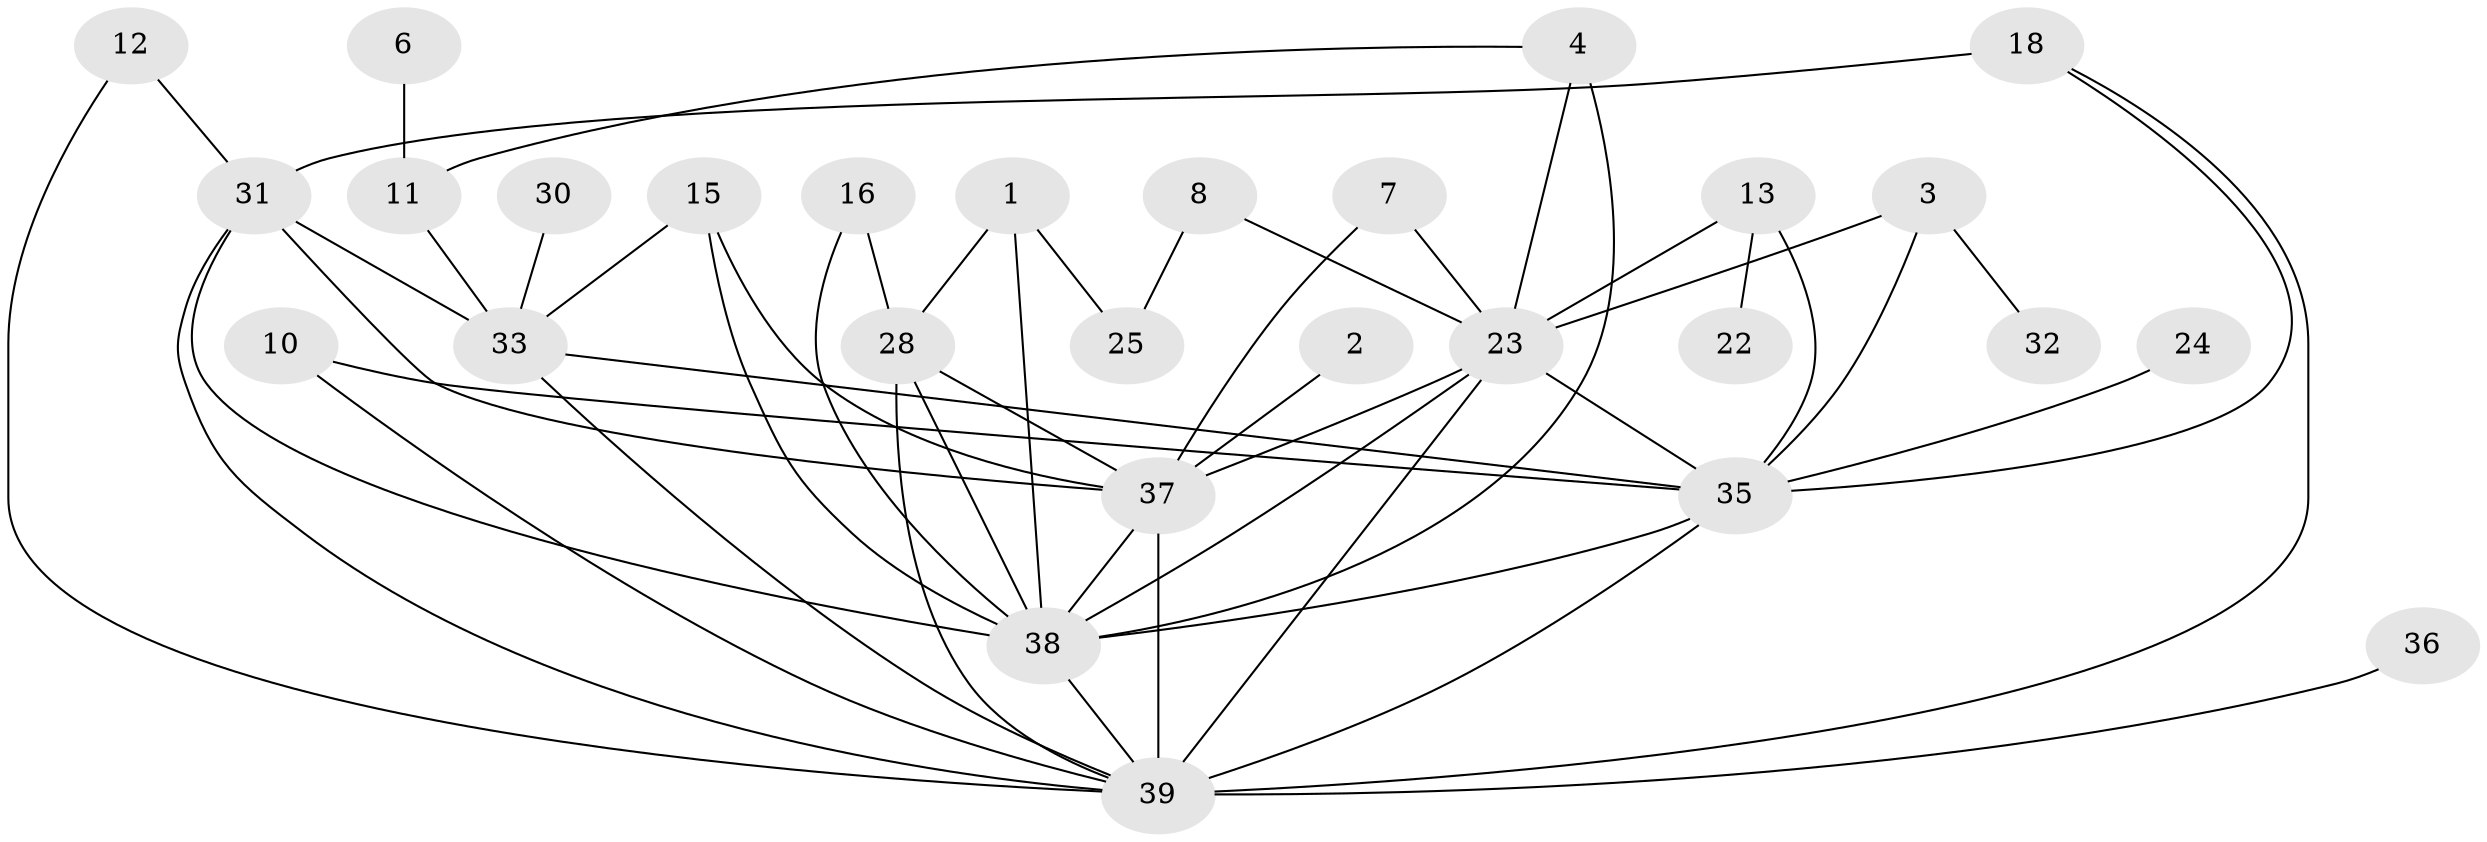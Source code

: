 // original degree distribution, {3: 0.1958762886597938, 4: 0.13402061855670103, 2: 0.15463917525773196, 5: 0.09278350515463918, 1: 0.25773195876288657, 8: 0.010309278350515464, 0: 0.10309278350515463, 7: 0.030927835051546393, 6: 0.020618556701030927}
// Generated by graph-tools (version 1.1) at 2025/35/03/04/25 23:35:53]
// undirected, 28 vertices, 52 edges
graph export_dot {
  node [color=gray90,style=filled];
  1;
  2;
  3;
  4;
  6;
  7;
  8;
  10;
  11;
  12;
  13;
  15;
  16;
  18;
  22;
  23;
  24;
  25;
  28;
  30;
  31;
  32;
  33;
  35;
  36;
  37;
  38;
  39;
  1 -- 25 [weight=1.0];
  1 -- 28 [weight=1.0];
  1 -- 38 [weight=1.0];
  2 -- 37 [weight=1.0];
  3 -- 23 [weight=1.0];
  3 -- 32 [weight=1.0];
  3 -- 35 [weight=1.0];
  4 -- 11 [weight=1.0];
  4 -- 23 [weight=1.0];
  4 -- 38 [weight=2.0];
  6 -- 11 [weight=1.0];
  7 -- 23 [weight=1.0];
  7 -- 37 [weight=1.0];
  8 -- 23 [weight=1.0];
  8 -- 25 [weight=1.0];
  10 -- 35 [weight=1.0];
  10 -- 39 [weight=1.0];
  11 -- 33 [weight=1.0];
  12 -- 31 [weight=1.0];
  12 -- 39 [weight=1.0];
  13 -- 22 [weight=1.0];
  13 -- 23 [weight=1.0];
  13 -- 35 [weight=2.0];
  15 -- 33 [weight=1.0];
  15 -- 37 [weight=1.0];
  15 -- 38 [weight=2.0];
  16 -- 28 [weight=1.0];
  16 -- 38 [weight=1.0];
  18 -- 31 [weight=2.0];
  18 -- 35 [weight=1.0];
  18 -- 39 [weight=1.0];
  23 -- 35 [weight=1.0];
  23 -- 37 [weight=1.0];
  23 -- 38 [weight=4.0];
  23 -- 39 [weight=1.0];
  24 -- 35 [weight=1.0];
  28 -- 37 [weight=1.0];
  28 -- 38 [weight=2.0];
  28 -- 39 [weight=1.0];
  30 -- 33 [weight=1.0];
  31 -- 33 [weight=2.0];
  31 -- 37 [weight=1.0];
  31 -- 38 [weight=1.0];
  31 -- 39 [weight=1.0];
  33 -- 35 [weight=1.0];
  33 -- 39 [weight=1.0];
  35 -- 38 [weight=1.0];
  35 -- 39 [weight=2.0];
  36 -- 39 [weight=1.0];
  37 -- 38 [weight=1.0];
  37 -- 39 [weight=3.0];
  38 -- 39 [weight=1.0];
}
